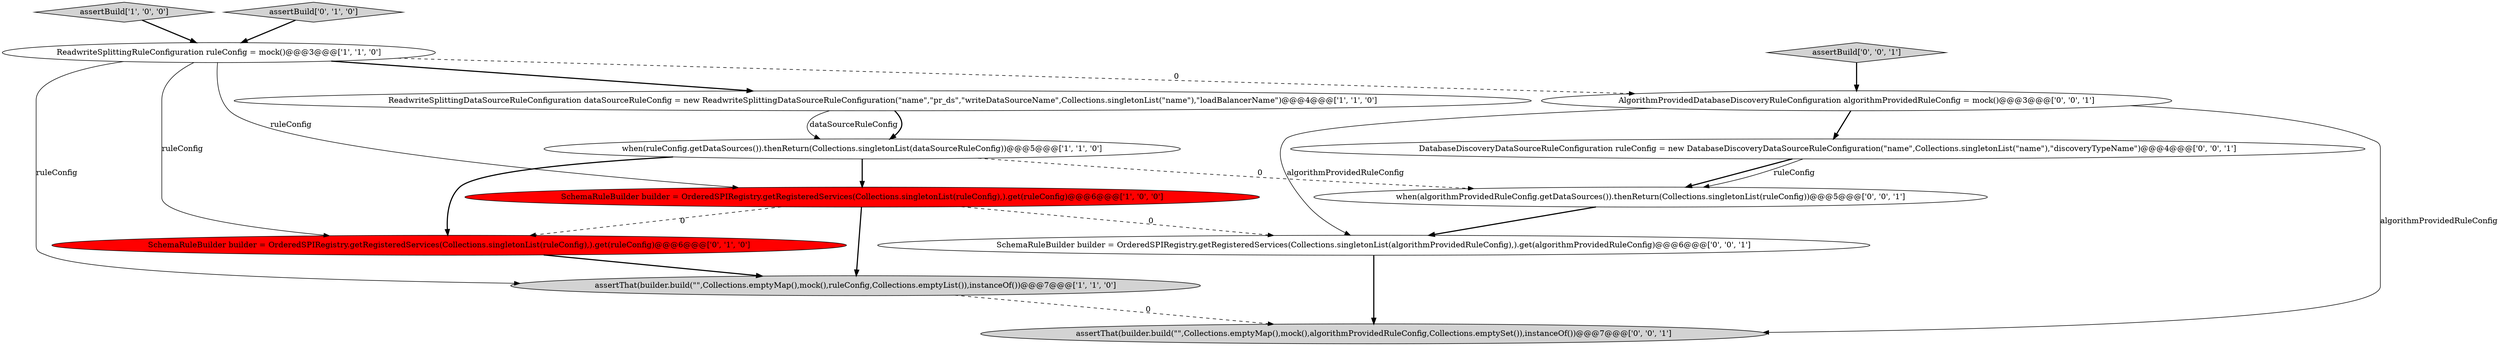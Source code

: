 digraph {
2 [style = filled, label = "assertBuild['1', '0', '0']", fillcolor = lightgray, shape = diamond image = "AAA0AAABBB1BBB"];
12 [style = filled, label = "assertBuild['0', '0', '1']", fillcolor = lightgray, shape = diamond image = "AAA0AAABBB3BBB"];
3 [style = filled, label = "when(ruleConfig.getDataSources()).thenReturn(Collections.singletonList(dataSourceRuleConfig))@@@5@@@['1', '1', '0']", fillcolor = white, shape = ellipse image = "AAA0AAABBB1BBB"];
8 [style = filled, label = "DatabaseDiscoveryDataSourceRuleConfiguration ruleConfig = new DatabaseDiscoveryDataSourceRuleConfiguration(\"name\",Collections.singletonList(\"name\"),\"discoveryTypeName\")@@@4@@@['0', '0', '1']", fillcolor = white, shape = ellipse image = "AAA0AAABBB3BBB"];
11 [style = filled, label = "AlgorithmProvidedDatabaseDiscoveryRuleConfiguration algorithmProvidedRuleConfig = mock()@@@3@@@['0', '0', '1']", fillcolor = white, shape = ellipse image = "AAA0AAABBB3BBB"];
9 [style = filled, label = "when(algorithmProvidedRuleConfig.getDataSources()).thenReturn(Collections.singletonList(ruleConfig))@@@5@@@['0', '0', '1']", fillcolor = white, shape = ellipse image = "AAA0AAABBB3BBB"];
13 [style = filled, label = "assertThat(builder.build(\"\",Collections.emptyMap(),mock(),algorithmProvidedRuleConfig,Collections.emptySet()),instanceOf())@@@7@@@['0', '0', '1']", fillcolor = lightgray, shape = ellipse image = "AAA0AAABBB3BBB"];
4 [style = filled, label = "ReadwriteSplittingRuleConfiguration ruleConfig = mock()@@@3@@@['1', '1', '0']", fillcolor = white, shape = ellipse image = "AAA0AAABBB1BBB"];
10 [style = filled, label = "SchemaRuleBuilder builder = OrderedSPIRegistry.getRegisteredServices(Collections.singletonList(algorithmProvidedRuleConfig),).get(algorithmProvidedRuleConfig)@@@6@@@['0', '0', '1']", fillcolor = white, shape = ellipse image = "AAA0AAABBB3BBB"];
7 [style = filled, label = "SchemaRuleBuilder builder = OrderedSPIRegistry.getRegisteredServices(Collections.singletonList(ruleConfig),).get(ruleConfig)@@@6@@@['0', '1', '0']", fillcolor = red, shape = ellipse image = "AAA1AAABBB2BBB"];
0 [style = filled, label = "ReadwriteSplittingDataSourceRuleConfiguration dataSourceRuleConfig = new ReadwriteSplittingDataSourceRuleConfiguration(\"name\",\"pr_ds\",\"writeDataSourceName\",Collections.singletonList(\"name\"),\"loadBalancerName\")@@@4@@@['1', '1', '0']", fillcolor = white, shape = ellipse image = "AAA0AAABBB1BBB"];
5 [style = filled, label = "SchemaRuleBuilder builder = OrderedSPIRegistry.getRegisteredServices(Collections.singletonList(ruleConfig),).get(ruleConfig)@@@6@@@['1', '0', '0']", fillcolor = red, shape = ellipse image = "AAA1AAABBB1BBB"];
6 [style = filled, label = "assertBuild['0', '1', '0']", fillcolor = lightgray, shape = diamond image = "AAA0AAABBB2BBB"];
1 [style = filled, label = "assertThat(builder.build(\"\",Collections.emptyMap(),mock(),ruleConfig,Collections.emptyList()),instanceOf())@@@7@@@['1', '1', '0']", fillcolor = lightgray, shape = ellipse image = "AAA0AAABBB1BBB"];
4->7 [style = solid, label="ruleConfig"];
0->3 [style = bold, label=""];
4->5 [style = solid, label="ruleConfig"];
7->1 [style = bold, label=""];
4->1 [style = solid, label="ruleConfig"];
12->11 [style = bold, label=""];
11->10 [style = solid, label="algorithmProvidedRuleConfig"];
9->10 [style = bold, label=""];
2->4 [style = bold, label=""];
4->0 [style = bold, label=""];
1->13 [style = dashed, label="0"];
11->13 [style = solid, label="algorithmProvidedRuleConfig"];
5->1 [style = bold, label=""];
6->4 [style = bold, label=""];
3->5 [style = bold, label=""];
10->13 [style = bold, label=""];
3->7 [style = bold, label=""];
3->9 [style = dashed, label="0"];
5->10 [style = dashed, label="0"];
8->9 [style = bold, label=""];
11->8 [style = bold, label=""];
8->9 [style = solid, label="ruleConfig"];
0->3 [style = solid, label="dataSourceRuleConfig"];
5->7 [style = dashed, label="0"];
4->11 [style = dashed, label="0"];
}
